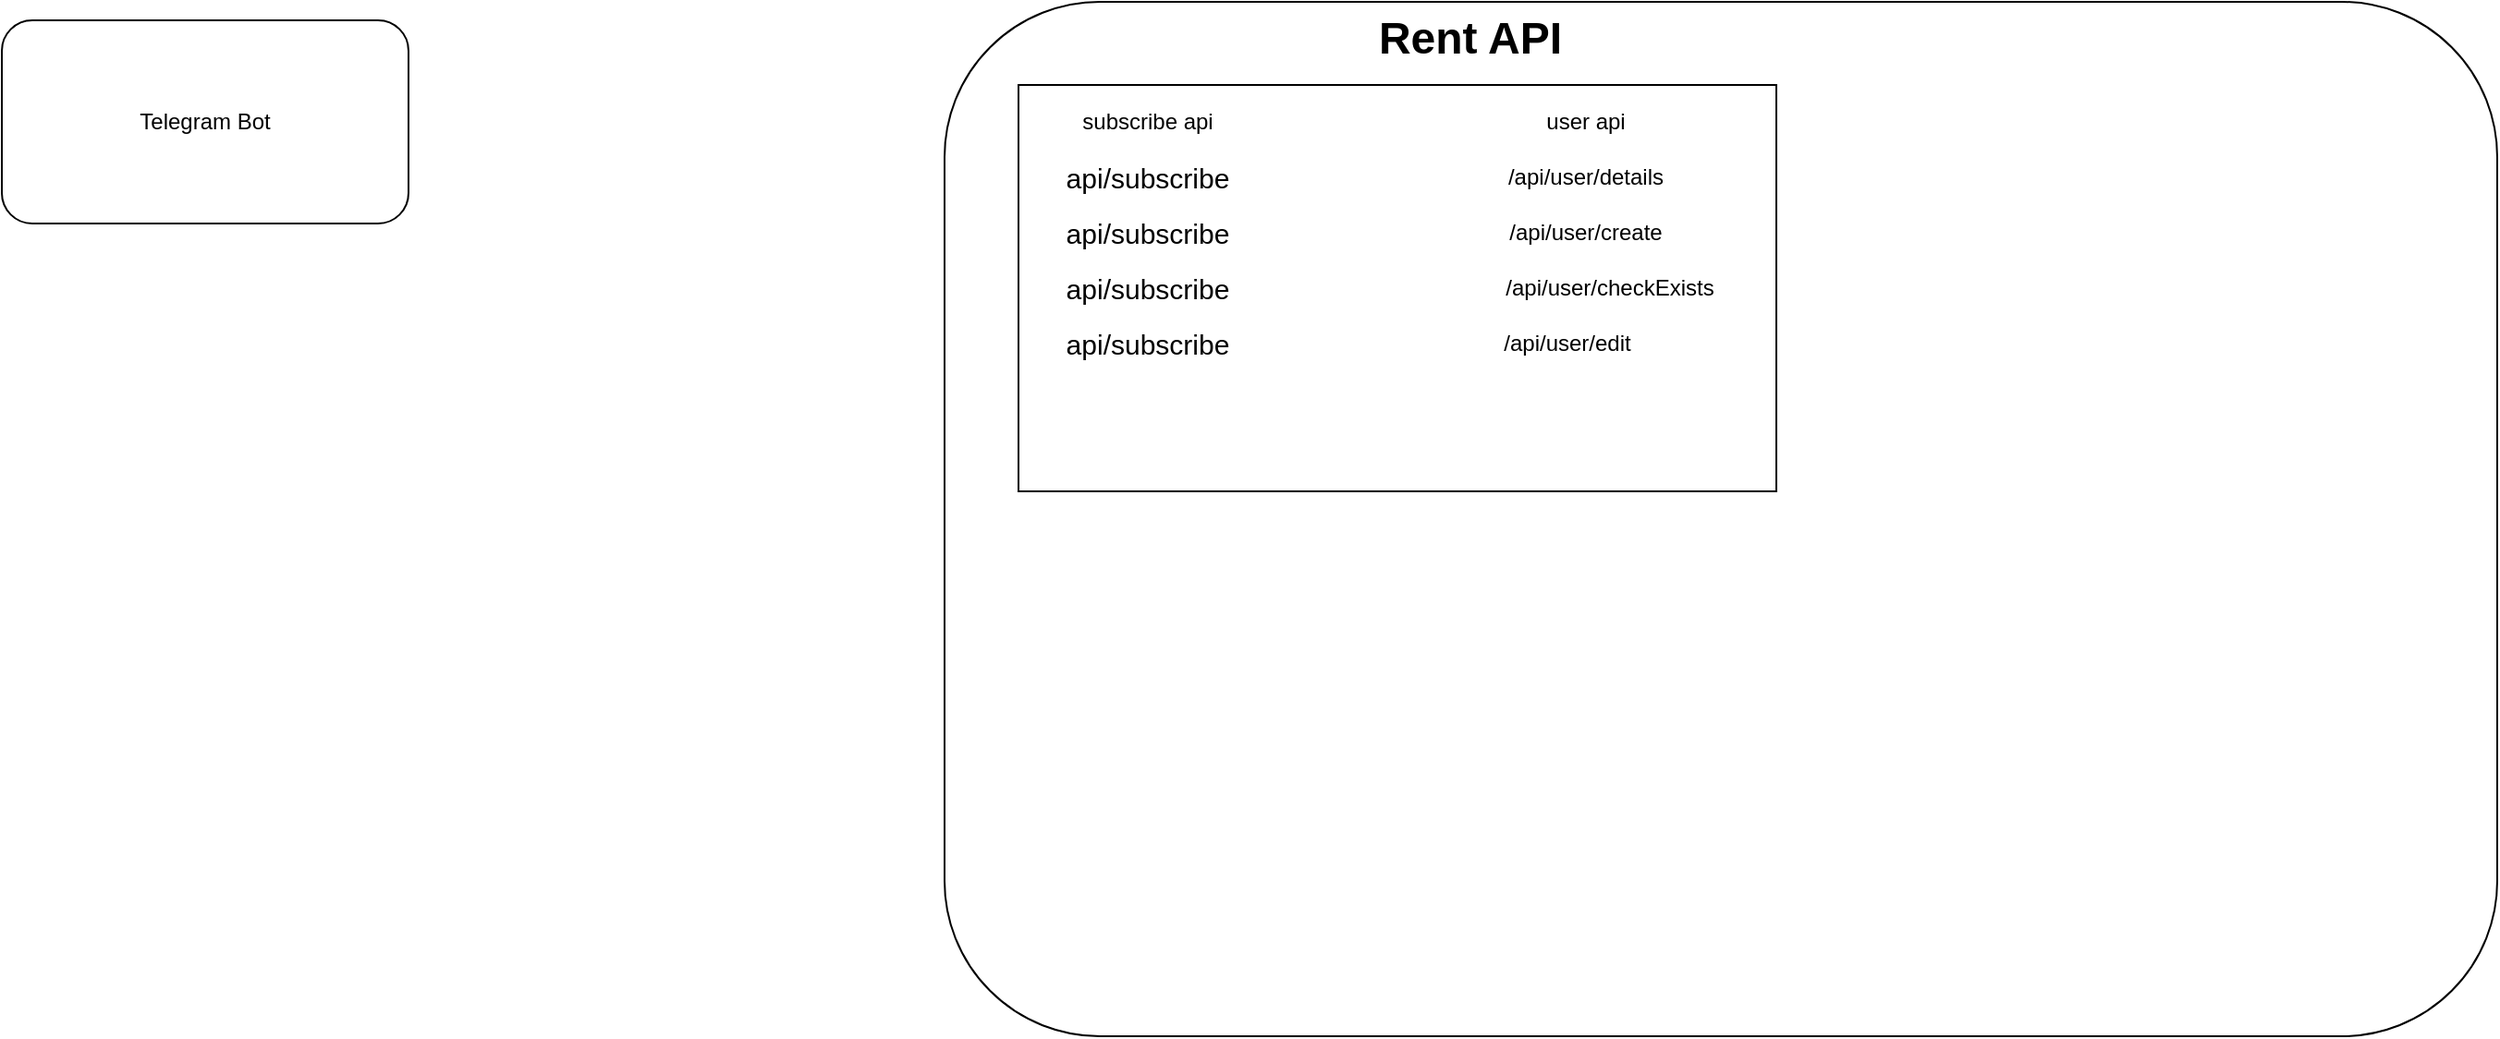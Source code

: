 <mxfile version="26.0.16">
  <diagram name="Страница — 1" id="vWozT8b2Qmqx06dfOd23">
    <mxGraphModel dx="1646" dy="490" grid="1" gridSize="10" guides="1" tooltips="1" connect="1" arrows="1" fold="1" page="1" pageScale="1" pageWidth="827" pageHeight="1169" math="0" shadow="0">
      <root>
        <mxCell id="0" />
        <mxCell id="1" parent="0" />
        <mxCell id="SMAYtjDsOAsxAQ-uomec-1" value="Telegram Bot" style="rounded=1;whiteSpace=wrap;html=1;" vertex="1" parent="1">
          <mxGeometry x="-380" y="90" width="220" height="110" as="geometry" />
        </mxCell>
        <mxCell id="SMAYtjDsOAsxAQ-uomec-5" value="" style="rounded=1;whiteSpace=wrap;html=1;" vertex="1" parent="1">
          <mxGeometry x="130" y="80" width="840" height="560" as="geometry" />
        </mxCell>
        <mxCell id="SMAYtjDsOAsxAQ-uomec-6" value="Rent API" style="text;strokeColor=none;fillColor=none;html=1;fontSize=24;fontStyle=1;verticalAlign=middle;align=center;" vertex="1" parent="1">
          <mxGeometry x="364" y="80" width="100" height="40" as="geometry" />
        </mxCell>
        <mxCell id="SMAYtjDsOAsxAQ-uomec-11" value="&lt;font style=&quot;font-size: 15px;&quot;&gt;api/subscribe&lt;/font&gt;" style="text;html=1;align=center;verticalAlign=middle;whiteSpace=wrap;rounded=0;" vertex="1" parent="1">
          <mxGeometry x="170" y="190" width="140" height="30" as="geometry" />
        </mxCell>
        <mxCell id="SMAYtjDsOAsxAQ-uomec-12" value="&lt;font style=&quot;font-size: 15px;&quot;&gt;api/subscribe&lt;/font&gt;" style="text;html=1;align=center;verticalAlign=middle;whiteSpace=wrap;rounded=0;" vertex="1" parent="1">
          <mxGeometry x="170" y="160" width="140" height="30" as="geometry" />
        </mxCell>
        <mxCell id="SMAYtjDsOAsxAQ-uomec-13" value="&lt;font style=&quot;font-size: 15px;&quot;&gt;api/subscribe&lt;/font&gt;" style="text;html=1;align=center;verticalAlign=middle;whiteSpace=wrap;rounded=0;" vertex="1" parent="1">
          <mxGeometry x="170" y="250" width="140" height="30" as="geometry" />
        </mxCell>
        <mxCell id="SMAYtjDsOAsxAQ-uomec-14" value="&lt;font style=&quot;font-size: 15px;&quot;&gt;api/subscribe&lt;/font&gt;" style="text;html=1;align=center;verticalAlign=middle;whiteSpace=wrap;rounded=0;" vertex="1" parent="1">
          <mxGeometry x="170" y="220" width="140" height="30" as="geometry" />
        </mxCell>
        <mxCell id="SMAYtjDsOAsxAQ-uomec-15" value="" style="rounded=0;whiteSpace=wrap;html=1;fillColor=none;" vertex="1" parent="1">
          <mxGeometry x="170" y="125" width="410" height="220" as="geometry" />
        </mxCell>
        <mxCell id="SMAYtjDsOAsxAQ-uomec-17" value="subscribe api" style="text;html=1;align=center;verticalAlign=middle;whiteSpace=wrap;rounded=0;" vertex="1" parent="1">
          <mxGeometry x="195" y="130" width="90" height="30" as="geometry" />
        </mxCell>
        <mxCell id="SMAYtjDsOAsxAQ-uomec-19" value="user api" style="text;html=1;align=center;verticalAlign=middle;whiteSpace=wrap;rounded=0;" vertex="1" parent="1">
          <mxGeometry x="447" y="130" width="60" height="30" as="geometry" />
        </mxCell>
        <mxCell id="SMAYtjDsOAsxAQ-uomec-20" value="/api/user/details" style="text;html=1;align=center;verticalAlign=middle;whiteSpace=wrap;rounded=0;" vertex="1" parent="1">
          <mxGeometry x="420" y="160" width="114" height="30" as="geometry" />
        </mxCell>
        <mxCell id="SMAYtjDsOAsxAQ-uomec-21" value="/api/user/create" style="text;html=1;align=center;verticalAlign=middle;whiteSpace=wrap;rounded=0;" vertex="1" parent="1">
          <mxGeometry x="420" y="190" width="114" height="30" as="geometry" />
        </mxCell>
        <mxCell id="SMAYtjDsOAsxAQ-uomec-22" value="/api/user/checkExists" style="text;html=1;align=center;verticalAlign=middle;whiteSpace=wrap;rounded=0;" vertex="1" parent="1">
          <mxGeometry x="420" y="220" width="140" height="30" as="geometry" />
        </mxCell>
        <mxCell id="SMAYtjDsOAsxAQ-uomec-24" value="/api/user/edit" style="text;html=1;align=center;verticalAlign=middle;whiteSpace=wrap;rounded=0;" vertex="1" parent="1">
          <mxGeometry x="400" y="250" width="134" height="30" as="geometry" />
        </mxCell>
      </root>
    </mxGraphModel>
  </diagram>
</mxfile>
